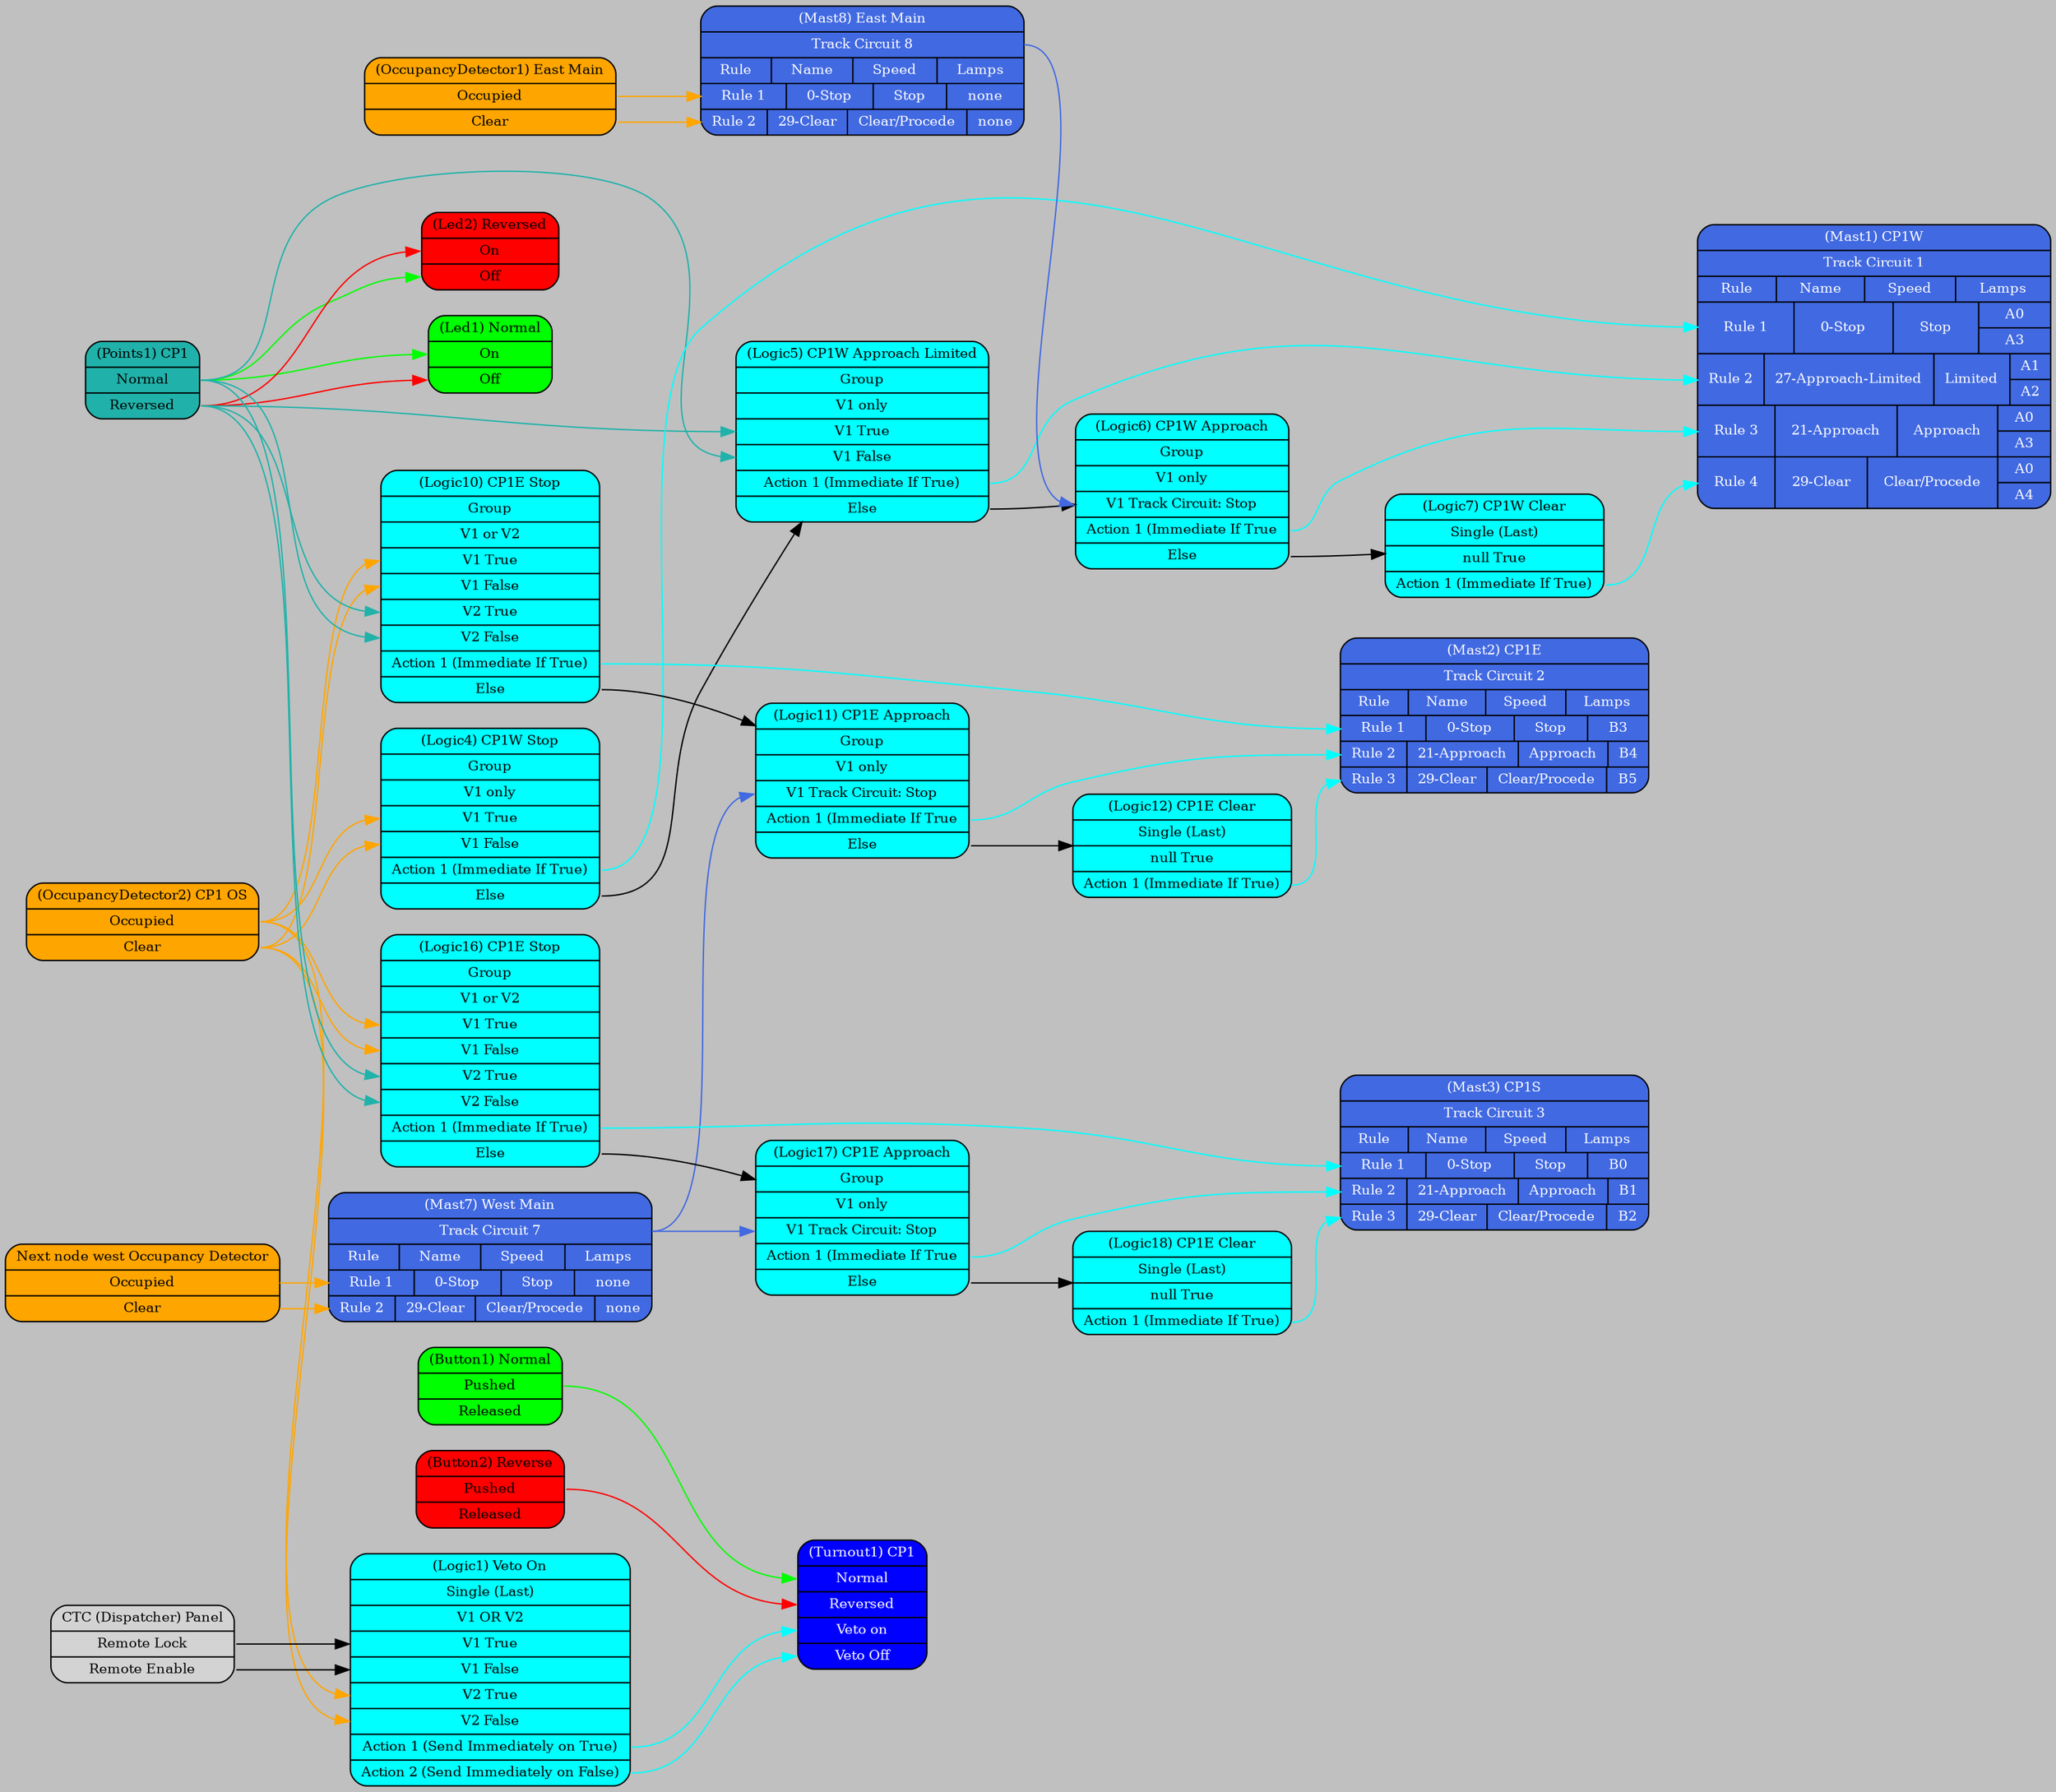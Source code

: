 digraph G {
    bgcolor="gray";
    rankdir=LR;
    /*nodesep=0.5;*/
    node [shape=Mrecord, style="filled"];
    /* Occupancy Detectors */
    OC1 [fontsize="10", fillcolor="orange", 
        label ="(OccupancyDetector1) East Main|<occupied> Occupied|<clear> Clear"];
    OC2 [fontsize="10", fillcolor="orange", 
        label ="(OccupancyDetector2) CP1 OS|<occupied> Occupied|<clear> Clear"];
    /* Turnout motors */
    Turnout1 [fontsize="10", fillcolor="blue", fontcolor="white",
        label ="(Turnout1) CP1|<normal> Normal|<reversed> Reversed|<veto> Veto on|<enable> Veto Off"];
    /* Turnout Points */
    Points1 [fontsize="10", fillcolor="LightSeaGreen", 
        label ="(Points1) CP1|<normal> Normal|<reversed> Reversed"];
    /* Facia Panel */
    /* Buttons */
    button1 [fontsize="10", fillcolor="green", label ="(Button1) Normal|<on> Pushed|<off> Released"];
    button2 [fontsize="10", fillcolor="red", label ="(Button2) Reverse|<on> Pushed|<off> Released"];
    /* LEDs */
    led1 [fontsize="10", fillcolor="green", label ="(Led1) Normal|<on> On|<off> Off"];
    led2 [fontsize="10", fillcolor="red",   label ="(Led2) Reversed|<on> On|<off> Off"];
    button1:on -> Turnout1:normal   [color="green"];
    button2:on -> Turnout1:reversed [color="red"];
    Points1:normal -> led1:on [color="green"];
    Points1:normal -> led2:off [color="green"];
    Points1:reversed -> led1:off [color="red"];
    Points1:reversed -> led2:on [color="red"];

    /* Veto Logic */
    Logic1 [fontsize="10", fillcolor="cyan", 
           label ="(Logic1) Veto On|Single (Last)|V1 OR V2|<V1True> V1 True|<V1False> V1 False|<V2True> V2 True|<V2False> V2 False|<A1> Action 1 (Send Immediately on True)|<A2> Action 2 (Send Immediately on False)"];    
    OC2:occupied -> Logic1:V2True   [color="orange"];
    OC2:clear    -> Logic1:V2False  [color="orange"];
    Logic1:A1    -> Turnout1:veto   [color="cyan"];
    Logic1:A2    -> Turnout1:enable [color="cyan"];
    
    /* Signal Masts */
    
    /* CP1W: (Mast 1) 3 over 2 at CP1 points end (West Main) */
    Mast1 [fontsize="10", fillcolor="RoyalBlue", fontcolor="white",
        label ="(Mast1) CP1W|<circuit>Track Circuit 1|{Rule|Name|Speed|Lamps}|{<R1>Rule 1|0-Stop|Stop|{A0|A3}}|{<R2>Rule 2|27-Approach-Limited|Limited|{A1|A2}}|{<R3>Rule 3|21-Approach|Approach|{A0|A3}}|{<R4>Rule 4|29-Clear|Clear/Procede|{A0|A4}}"];
    /* CP1W Signal Logic */
    Logic4 [fontsize="10", fillcolor="cyan",
        label ="(Logic4) CP1W Stop|Group|V1 only|<V1True> V1 True|<V1False> V1 False|<A1> Action 1 (Immediate If True)|<else> Else"];
    OC2:occupied -> Logic4:V1True [color="orange"];
    OC2:clear    -> Logic4:V1False [color="orange"];
    Logic4:A1 -> Mast1:R1 [color="cyan"];

    Logic5 [fontsize="10", fillcolor="cyan",
        label ="(Logic5) CP1W Approach Limited|Group|V1 only|<V1True> V1 True|<V1False> V1 False|<A1> Action 1 (Immediate If True)|<else> Else"];
    Logic4:else -> Logic5;
    Points1:reversed -> Logic5:V1True [color="LightSeaGreen"];
    Points1:normal   -> Logic5:V1False [color="LightSeaGreen"];
    Logic5:A1 -> Mast1:R2 [color="cyan"];

    Logic6 [fontsize="10", fillcolor="cyan", 
         label ="(Logic6) CP1W Approach|Group|V1 only|<V1Circuit> V1 Track Circuit: Stop|<A1> Action 1 (Immediate If True|<else> Else"];
    Logic5:else -> Logic6;
    Mast8:circuit -> Logic6:V1Circuit [color="RoyalBlue"];
    Logic6:A1 -> Mast1:R3 [color="cyan"];

    Logic7 [fontsize="10", fillcolor="cyan", 
        label ="(Logic7) CP1W Clear|Single (Last)|null True|<A1> Action 1 (Immediate If True)"];
    Logic7:A1 -> Mast1:R4 [color="cyan"];
    Logic6:else -> Logic7    

    /* CP1E (Mast 2) Frog end, normal (East Main) */
    Mast2 [fontsize="10", fillcolor="RoyalBlue", fontcolor="white",
        label ="(Mast2) CP1E|<circuit>Track Circuit 2|{Rule|Name|Speed|Lamps}|{<R1>Rule 1|0-Stop|Stop|B3}|{<R2>Rule 2|21-Approach|Approach|B4}|{<R3>Rule 3|29-Clear|Clear/Procede|B5}"];
    Logic10 [fontsize="10", fillcolor="cyan",
        label ="(Logic10) CP1E Stop|Group|V1 or V2|<V1True> V1 True|<V1False> V1 False|<V2True> V2 True|<V2False> V2 False|<A1> Action 1 (Immediate If True)|<else> Else"];
    OC2:occupied -> Logic10:V1True [color="orange"];
    OC2:clear    -> Logic10:V1False [color="orange"];
    Points1:normal -> Logic10:V2False [color="LightSeaGreen"];
    Points1:reversed -> Logic10:V2True [color="LightSeaGreen"];
    Logic10:A1 -> Mast2:R1 [color="cyan"];
    
    Logic11 [fontsize="10", fillcolor="cyan",
        label ="(Logic11) CP1E Approach|Group|V1 only|<V1Circuit> V1 Track Circuit: Stop|<A1> Action 1 (Immediate If True|<else> Else"];
    Logic10:else -> Logic11;
    Mast7:circuit -> Logic11:V1Circuit [color="RoyalBlue"];
    Logic11:A1 -> Mast2:R2 [color="cyan"];
    
    Logic12 [fontsize="10", fillcolor="cyan",
        label ="(Logic12) CP1E Clear|Single (Last)|null True|<A1> Action 1 (Immediate If True)"];
    Logic12:A1 -> Mast2:R3 [color="cyan"];
    Logic11:else -> Logic12;

    /* CP1S (Mast 3) Frog end, reversed (Siding) */
    Mast3 [fontsize="10", fillcolor="RoyalBlue", fontcolor="white",
        label ="(Mast3) CP1S|<circuit>Track Circuit 3|{Rule|Name|Speed|Lamps}|{<R1>Rule 1|0-Stop|Stop|B0}|{<R2>Rule 2|21-Approach|Approach|B1}|{<R3>Rule 3|29-Clear|Clear/Procede|B2}"];
    Logic16 [fontsize="10", fillcolor="cyan",
        label ="(Logic16) CP1E Stop|Group|V1 or V2|<V1True> V1 True|<V1False> V1 False|<V2True> V2 True|<V2False> V2 False|<A1> Action 1 (Immediate If True)|<else> Else"];
    OC2:occupied -> Logic16:V1True [color="orange"];
    OC2:clear    -> Logic16:V1False [color="orange"];
    Points1:reversed -> Logic16:V2False [color="LightSeaGreen"];
    Points1:normal -> Logic16:V2True [color="LightSeaGreen"];
    Logic16:A1 -> Mast3:R1 [color="cyan"];
    
    Logic17 [fontsize="10", fillcolor="cyan",
        label ="(Logic17) CP1E Approach|Group|V1 only|<V1Circuit> V1 Track Circuit: Stop|<A1> Action 1 (Immediate If True|<else> Else"];
    Logic16:else -> Logic17;
    Mast7:circuit -> Logic17:V1Circuit [color="RoyalBlue"];
    Logic17:A1 -> Mast3:R2 [color="cyan"];
    
    Logic18 [fontsize="10", fillcolor="cyan",
        label ="(Logic18) CP1E Clear|Single (Last)|null True|<A1> Action 1 (Immediate If True)"];
    Logic18:A1 -> Mast3:R3 [color="cyan"];
    Logic17:else -> Logic18;


    /* West Main Virtual Mast */
    Mast7 [fontsize="10", fillcolor="RoyalBlue", fontcolor="white",
        label ="(Mast7) West Main|<circuit>Track Circuit 7|{Rule|Name|Speed|Lamps}|{<R1>Rule 1|0-Stop|Stop|none}|{<R2>Rule 2|29-Clear|Clear/Procede|none}"];
    /* East Main Virtual Mast */    
    Mast8 [fontsize="10", fillcolor="RoyalBlue", fontcolor="white",
        label ="(Mast8) East Main|<circuit>Track Circuit 8|{Rule|Name|Speed|Lamps}|{<R1>Rule 1|0-Stop|Stop|none}|{<R2>Rule 2|29-Clear|Clear/Procede|none}"];
    OC1:occupied -> Mast8:R1 [color="orange"];
    OC1:clear    -> Mast8:R2 [color="orange"];

    WestNode [fontsize="10", fillcolor="orange",
        label ="Next node west Occupancy Detector|<occupied> Occupied|<clear> Clear"];
    WestNode:occupied -> Mast7:R1 [color="orange"];
    WestNode:clear    -> Mast7:R2 [color="orange"];
    
    CTCPanel [fontsize="10",
        label ="CTC (Dispatcher) Panel|<lock> Remote Lock|<unlock> Remote Enable"];
    CTCPanel:lock -> Logic1:V1True;
    CTCPanel:unlock -> Logic1:V1False;
}
